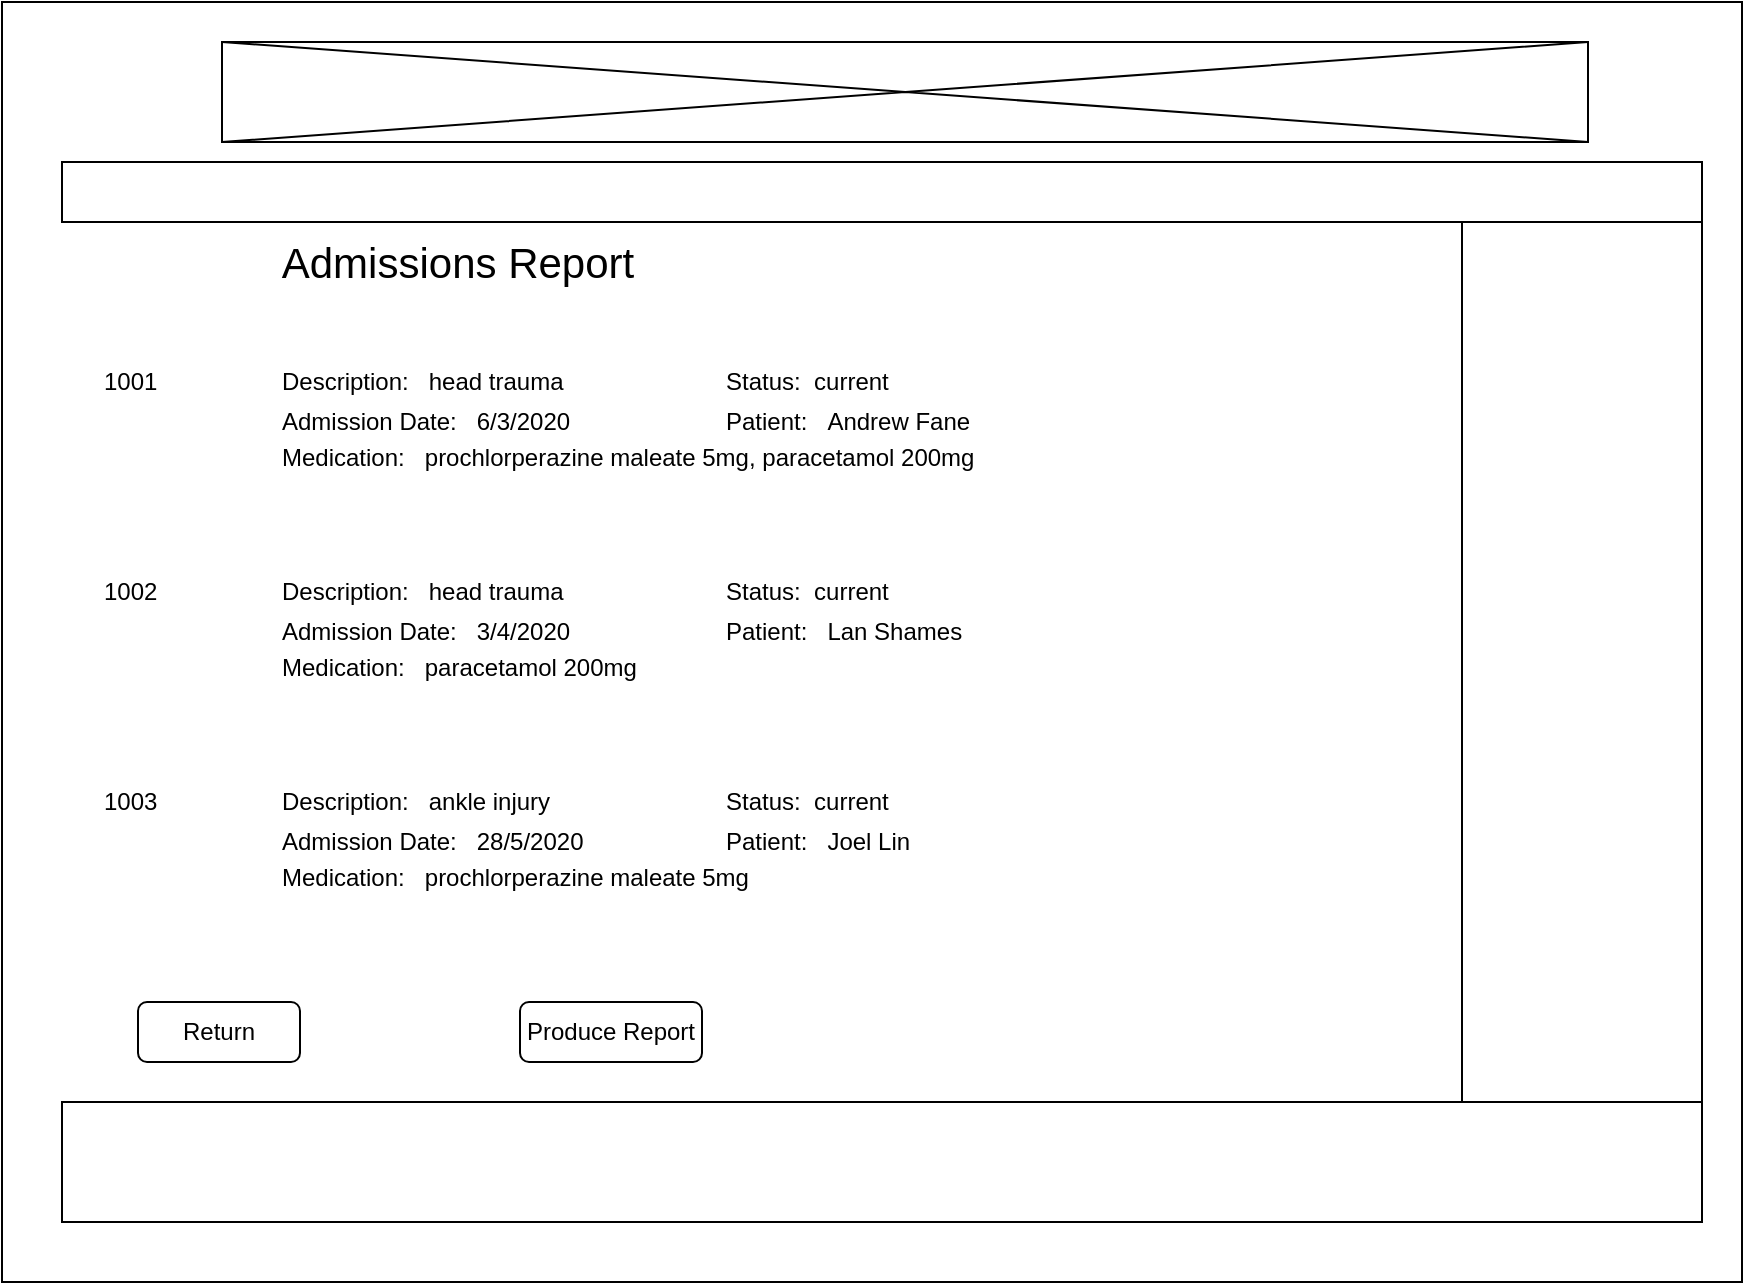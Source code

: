 <mxfile version="13.1.3" type="device"><diagram id="1YkI7vpGLnQMdDpPqS0r" name="Page-1"><mxGraphModel dx="1038" dy="1717" grid="1" gridSize="10" guides="1" tooltips="1" connect="1" arrows="1" fold="1" page="1" pageScale="1" pageWidth="827" pageHeight="1169" math="0" shadow="0"><root><mxCell id="0"/><mxCell id="1" parent="0"/><mxCell id="_WemFx8HUvjnaBemNZOk-2" value="" style="rounded=0;whiteSpace=wrap;html=1;" parent="1" vertex="1"><mxGeometry x="210" y="-50" width="870" height="640" as="geometry"/></mxCell><mxCell id="_WemFx8HUvjnaBemNZOk-3" value="Admissions Report" style="text;html=1;strokeColor=none;fillColor=none;align=center;verticalAlign=middle;whiteSpace=wrap;rounded=0;fontSize=21;" parent="1" vertex="1"><mxGeometry x="344.5" y="70" width="185.5" height="20" as="geometry"/></mxCell><mxCell id="_WemFx8HUvjnaBemNZOk-5" value="1001" style="text;html=1;strokeColor=none;fillColor=none;align=left;verticalAlign=middle;whiteSpace=wrap;rounded=0;" parent="1" vertex="1"><mxGeometry x="259" y="130" width="100" height="20" as="geometry"/></mxCell><mxCell id="_WemFx8HUvjnaBemNZOk-14" value="Description:&amp;nbsp; &amp;nbsp;&lt;span style=&quot;font-family: &amp;#34;arial&amp;#34; , sans-serif&quot;&gt;head trauma&lt;/span&gt;" style="text;html=1;strokeColor=none;fillColor=none;align=left;verticalAlign=middle;whiteSpace=wrap;rounded=0;" parent="1" vertex="1"><mxGeometry x="347.88" y="130" width="202.12" height="20" as="geometry"/></mxCell><mxCell id="_WemFx8HUvjnaBemNZOk-15" value="Admission Date:&amp;nbsp; &amp;nbsp;6/3/2020" style="text;html=1;strokeColor=none;fillColor=none;align=left;verticalAlign=middle;whiteSpace=wrap;rounded=0;" parent="1" vertex="1"><mxGeometry x="347.5" y="150" width="222.5" height="20" as="geometry"/></mxCell><mxCell id="_WemFx8HUvjnaBemNZOk-25" value="Produce Report" style="rounded=1;whiteSpace=wrap;html=1;align=center;" parent="1" vertex="1"><mxGeometry x="469" y="450" width="91" height="30" as="geometry"/></mxCell><mxCell id="_WemFx8HUvjnaBemNZOk-26" value="Return" style="rounded=1;whiteSpace=wrap;html=1;align=center;" parent="1" vertex="1"><mxGeometry x="278" y="450" width="81" height="30" as="geometry"/></mxCell><mxCell id="YRJJ5STQTICzV0nsaQ2i-1" value="" style="rounded=0;whiteSpace=wrap;html=1;fontSize=21;align=center;" parent="1" vertex="1"><mxGeometry x="940" y="60" width="120" height="440" as="geometry"/></mxCell><mxCell id="YRJJ5STQTICzV0nsaQ2i-2" value="" style="rounded=0;whiteSpace=wrap;html=1;fontSize=21;align=center;" parent="1" vertex="1"><mxGeometry x="240" y="30" width="820" height="30" as="geometry"/></mxCell><mxCell id="YRJJ5STQTICzV0nsaQ2i-4" value="" style="rounded=0;whiteSpace=wrap;html=1;fontSize=21;align=center;" parent="1" vertex="1"><mxGeometry x="240" y="500" width="820" height="60" as="geometry"/></mxCell><mxCell id="YRJJ5STQTICzV0nsaQ2i-7" value="" style="verticalLabelPosition=bottom;html=1;verticalAlign=top;align=center;shape=mxgraph.floorplan.elevator;fontSize=21;" parent="1" vertex="1"><mxGeometry x="320" y="-30" width="683" height="50" as="geometry"/></mxCell><mxCell id="a8d8BLS-Thd1iq4dvDxl-3" value="Status:&amp;nbsp; current" style="text;html=1;strokeColor=none;fillColor=none;align=left;verticalAlign=middle;whiteSpace=wrap;rounded=0;" parent="1" vertex="1"><mxGeometry x="570" y="130" width="130" height="20" as="geometry"/></mxCell><mxCell id="UlkPD7uKfuMWuIV0fSoa-21" value="Patient:&amp;nbsp; &amp;nbsp;Andrew Fane" style="text;html=1;strokeColor=none;fillColor=none;align=left;verticalAlign=middle;whiteSpace=wrap;rounded=0;" vertex="1" parent="1"><mxGeometry x="570" y="150" width="202.12" height="20" as="geometry"/></mxCell><mxCell id="UlkPD7uKfuMWuIV0fSoa-22" value="Medication:&amp;nbsp; &amp;nbsp;&lt;span lang=&quot;EN-GB&quot; style=&quot;font-size: 12px ; font-family: &amp;#34;arial&amp;#34; , sans-serif&quot;&gt;p&lt;/span&gt;&lt;span lang=&quot;EN-NZ&quot; style=&quot;font-size: 12px ; font-family: &amp;#34;arial&amp;#34; , sans-serif&quot;&gt;rochlorperazine maleate 5mg,&amp;nbsp;&lt;span lang=&quot;EN-NZ&quot; style=&quot;font-size: 12px ; font-family: &amp;#34;arial&amp;#34; , sans-serif&quot;&gt;paracetamol 200mg&amp;nbsp;&lt;/span&gt;&lt;br style=&quot;font-size: 12px&quot;&gt;&amp;nbsp;&lt;/span&gt;" style="text;html=1;strokeColor=none;fillColor=none;align=left;verticalAlign=middle;whiteSpace=wrap;rounded=0;fontSize=12;" vertex="1" parent="1"><mxGeometry x="347.5" y="170" width="402.5" height="30" as="geometry"/></mxCell><mxCell id="UlkPD7uKfuMWuIV0fSoa-23" value="1002" style="text;html=1;strokeColor=none;fillColor=none;align=left;verticalAlign=middle;whiteSpace=wrap;rounded=0;" vertex="1" parent="1"><mxGeometry x="259" y="235" width="100" height="20" as="geometry"/></mxCell><mxCell id="UlkPD7uKfuMWuIV0fSoa-24" value="Description:&amp;nbsp; &amp;nbsp;&lt;span style=&quot;font-family: &amp;#34;arial&amp;#34; , sans-serif&quot;&gt;head trauma&lt;/span&gt;" style="text;html=1;strokeColor=none;fillColor=none;align=left;verticalAlign=middle;whiteSpace=wrap;rounded=0;" vertex="1" parent="1"><mxGeometry x="347.88" y="235" width="202.12" height="20" as="geometry"/></mxCell><mxCell id="UlkPD7uKfuMWuIV0fSoa-25" value="Admission Date:&amp;nbsp; &amp;nbsp;3/4/2020" style="text;html=1;strokeColor=none;fillColor=none;align=left;verticalAlign=middle;whiteSpace=wrap;rounded=0;" vertex="1" parent="1"><mxGeometry x="347.5" y="255" width="222.5" height="20" as="geometry"/></mxCell><mxCell id="UlkPD7uKfuMWuIV0fSoa-26" value="Status:&amp;nbsp; current" style="text;html=1;strokeColor=none;fillColor=none;align=left;verticalAlign=middle;whiteSpace=wrap;rounded=0;" vertex="1" parent="1"><mxGeometry x="570" y="235" width="130" height="20" as="geometry"/></mxCell><mxCell id="UlkPD7uKfuMWuIV0fSoa-27" value="Patient:&amp;nbsp; &amp;nbsp;Lan Shames" style="text;html=1;strokeColor=none;fillColor=none;align=left;verticalAlign=middle;whiteSpace=wrap;rounded=0;" vertex="1" parent="1"><mxGeometry x="570" y="255" width="202.12" height="20" as="geometry"/></mxCell><mxCell id="UlkPD7uKfuMWuIV0fSoa-28" value="Medication:&amp;nbsp; &amp;nbsp;&lt;span lang=&quot;EN-NZ&quot; style=&quot;font-size: 12px ; font-family: &amp;#34;arial&amp;#34; , sans-serif&quot;&gt;&lt;span lang=&quot;EN-NZ&quot; style=&quot;font-size: 12px ; font-family: &amp;#34;arial&amp;#34; , sans-serif&quot;&gt;paracetamol 200mg&amp;nbsp;&lt;/span&gt;&lt;br style=&quot;font-size: 12px&quot;&gt;&amp;nbsp;&lt;/span&gt;" style="text;html=1;strokeColor=none;fillColor=none;align=left;verticalAlign=middle;whiteSpace=wrap;rounded=0;fontSize=12;" vertex="1" parent="1"><mxGeometry x="347.5" y="275" width="402.5" height="30" as="geometry"/></mxCell><mxCell id="UlkPD7uKfuMWuIV0fSoa-29" value="1003" style="text;html=1;strokeColor=none;fillColor=none;align=left;verticalAlign=middle;whiteSpace=wrap;rounded=0;" vertex="1" parent="1"><mxGeometry x="259" y="340" width="100" height="20" as="geometry"/></mxCell><mxCell id="UlkPD7uKfuMWuIV0fSoa-30" value="Description:&amp;nbsp; &amp;nbsp;&lt;span style=&quot;font-family: &amp;#34;arial&amp;#34; , sans-serif&quot;&gt;ankle injury&lt;/span&gt;" style="text;html=1;strokeColor=none;fillColor=none;align=left;verticalAlign=middle;whiteSpace=wrap;rounded=0;" vertex="1" parent="1"><mxGeometry x="347.88" y="340" width="202.12" height="20" as="geometry"/></mxCell><mxCell id="UlkPD7uKfuMWuIV0fSoa-31" value="Admission Date:&amp;nbsp; &amp;nbsp;28/5/2020" style="text;html=1;strokeColor=none;fillColor=none;align=left;verticalAlign=middle;whiteSpace=wrap;rounded=0;" vertex="1" parent="1"><mxGeometry x="347.5" y="360" width="222.5" height="20" as="geometry"/></mxCell><mxCell id="UlkPD7uKfuMWuIV0fSoa-32" value="Status:&amp;nbsp; current" style="text;html=1;strokeColor=none;fillColor=none;align=left;verticalAlign=middle;whiteSpace=wrap;rounded=0;" vertex="1" parent="1"><mxGeometry x="570" y="340" width="130" height="20" as="geometry"/></mxCell><mxCell id="UlkPD7uKfuMWuIV0fSoa-33" value="Patient:&amp;nbsp; &amp;nbsp;Joel Lin" style="text;html=1;strokeColor=none;fillColor=none;align=left;verticalAlign=middle;whiteSpace=wrap;rounded=0;" vertex="1" parent="1"><mxGeometry x="570" y="360" width="202.12" height="20" as="geometry"/></mxCell><mxCell id="UlkPD7uKfuMWuIV0fSoa-34" value="Medication:&amp;nbsp; &amp;nbsp;&lt;span lang=&quot;EN-GB&quot; style=&quot;font-size: 12px ; font-family: &amp;#34;arial&amp;#34; , sans-serif&quot;&gt;p&lt;/span&gt;&lt;span lang=&quot;EN-NZ&quot; style=&quot;font-size: 12px ; font-family: &amp;#34;arial&amp;#34; , sans-serif&quot;&gt;rochlorperazine maleate 5mg&lt;span lang=&quot;EN-NZ&quot; style=&quot;font-size: 12px ; font-family: &amp;#34;arial&amp;#34; , sans-serif&quot;&gt;&amp;nbsp;&lt;/span&gt;&lt;br style=&quot;font-size: 12px&quot;&gt;&amp;nbsp;&lt;/span&gt;" style="text;html=1;strokeColor=none;fillColor=none;align=left;verticalAlign=middle;whiteSpace=wrap;rounded=0;fontSize=12;" vertex="1" parent="1"><mxGeometry x="347.5" y="380" width="402.5" height="30" as="geometry"/></mxCell></root></mxGraphModel></diagram></mxfile>